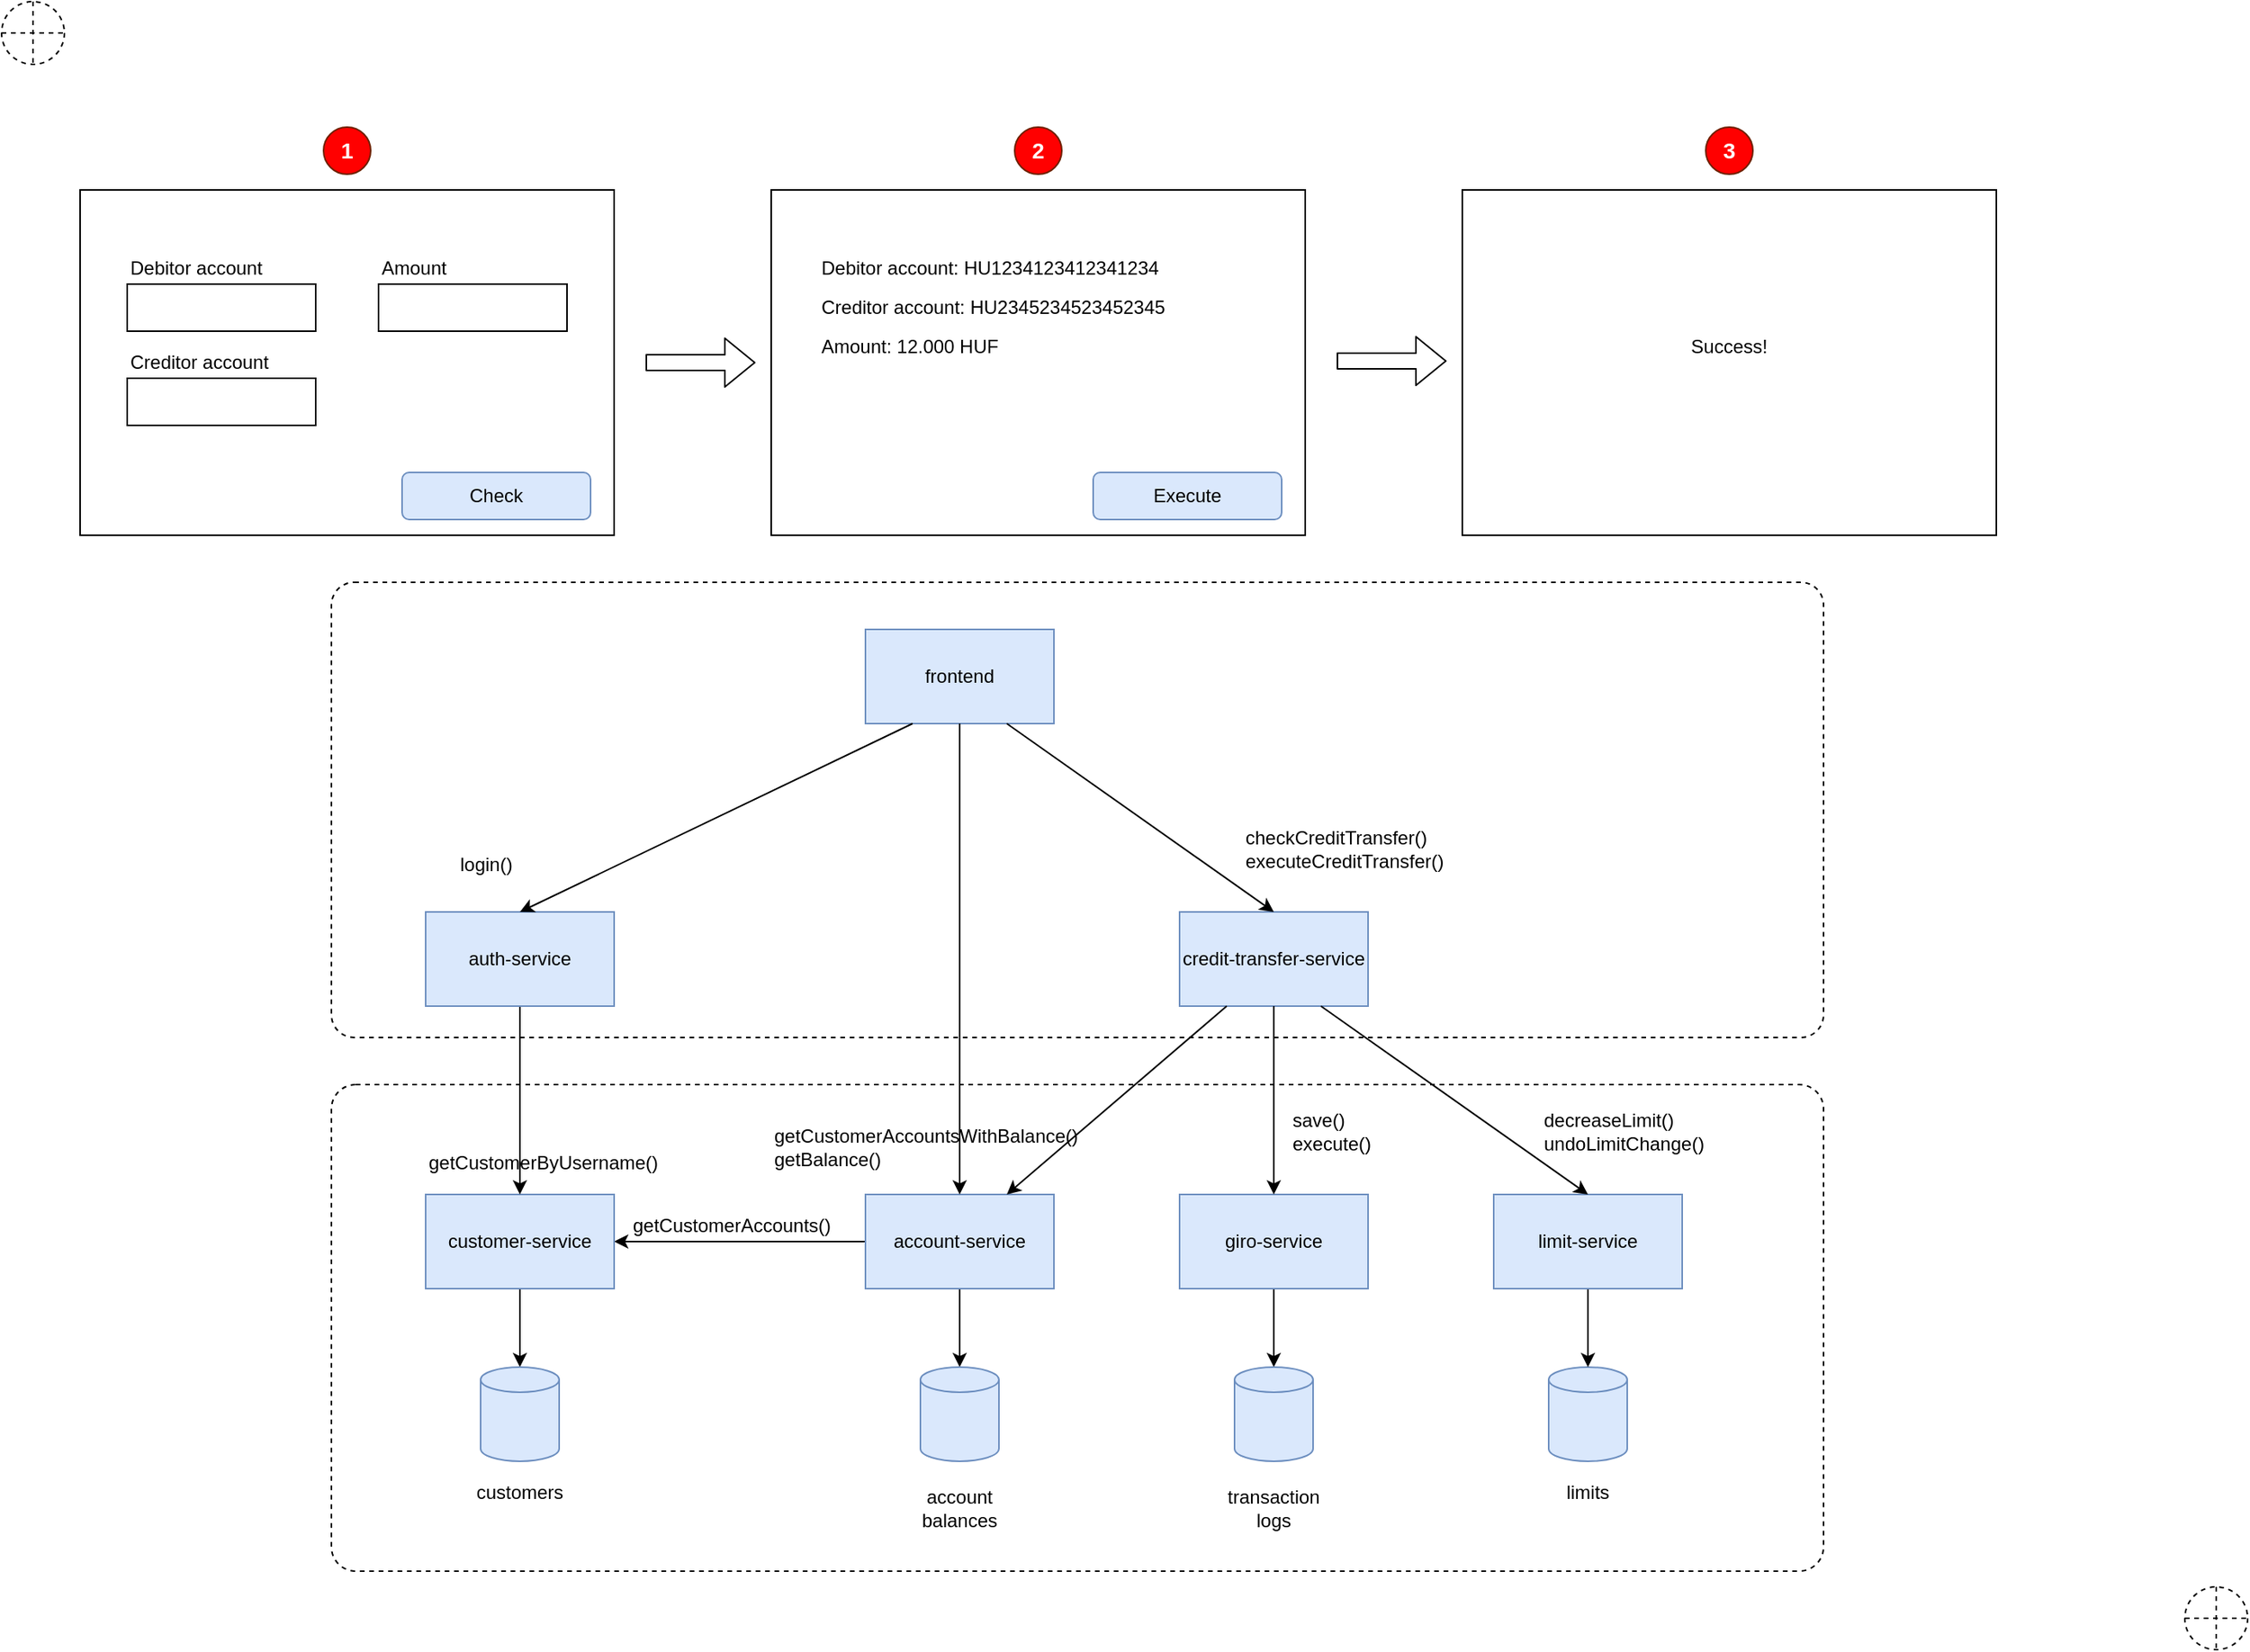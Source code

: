 <mxfile version="14.5.1" type="device"><diagram id="xdd10T6RpdFoeiyPvsSJ" name="Page-1"><mxGraphModel dx="2462" dy="1982" grid="1" gridSize="10" guides="1" tooltips="1" connect="1" arrows="1" fold="1" page="0" pageScale="1" pageWidth="850" pageHeight="1100" math="0" shadow="0"><root><mxCell id="0"/><mxCell id="1" parent="0"/><mxCell id="s3pFRXQZpqrqa6L_NR_B-73" value="" style="rounded=1;whiteSpace=wrap;html=1;fontSize=14;align=center;fillColor=none;arcSize=5;dashed=1;" parent="1" vertex="1"><mxGeometry x="-150" y="-70" width="950" height="290" as="geometry"/></mxCell><mxCell id="s3pFRXQZpqrqa6L_NR_B-72" value="" style="rounded=1;whiteSpace=wrap;html=1;fontSize=14;align=center;fillColor=none;arcSize=5;dashed=1;" parent="1" vertex="1"><mxGeometry x="-150" y="250" width="950" height="310" as="geometry"/></mxCell><mxCell id="s3pFRXQZpqrqa6L_NR_B-4" value="" style="edgeStyle=orthogonalEdgeStyle;rounded=0;orthogonalLoop=1;jettySize=auto;html=1;" parent="1" source="s3pFRXQZpqrqa6L_NR_B-1" target="s3pFRXQZpqrqa6L_NR_B-3" edge="1"><mxGeometry relative="1" as="geometry"/></mxCell><mxCell id="s3pFRXQZpqrqa6L_NR_B-13" value="" style="edgeStyle=orthogonalEdgeStyle;rounded=0;orthogonalLoop=1;jettySize=auto;html=1;" parent="1" source="s3pFRXQZpqrqa6L_NR_B-1" target="s3pFRXQZpqrqa6L_NR_B-7" edge="1"><mxGeometry relative="1" as="geometry"/></mxCell><mxCell id="s3pFRXQZpqrqa6L_NR_B-1" value="account-service" style="rounded=0;whiteSpace=wrap;html=1;fillColor=#dae8fc;strokeColor=#6c8ebf;" parent="1" vertex="1"><mxGeometry x="190" y="320" width="120" height="60" as="geometry"/></mxCell><mxCell id="s3pFRXQZpqrqa6L_NR_B-6" value="" style="edgeStyle=orthogonalEdgeStyle;rounded=0;orthogonalLoop=1;jettySize=auto;html=1;" parent="1" source="s3pFRXQZpqrqa6L_NR_B-2" target="s3pFRXQZpqrqa6L_NR_B-5" edge="1"><mxGeometry relative="1" as="geometry"/></mxCell><mxCell id="s3pFRXQZpqrqa6L_NR_B-2" value="giro-service" style="rounded=0;whiteSpace=wrap;html=1;fillColor=#dae8fc;strokeColor=#6c8ebf;" parent="1" vertex="1"><mxGeometry x="390" y="320" width="120" height="60" as="geometry"/></mxCell><mxCell id="s3pFRXQZpqrqa6L_NR_B-3" value="" style="shape=cylinder3;whiteSpace=wrap;html=1;boundedLbl=1;backgroundOutline=1;size=8;fillColor=#dae8fc;strokeColor=#6c8ebf;" parent="1" vertex="1"><mxGeometry x="225" y="430" width="50" height="60" as="geometry"/></mxCell><mxCell id="s3pFRXQZpqrqa6L_NR_B-5" value="" style="shape=cylinder3;whiteSpace=wrap;html=1;boundedLbl=1;backgroundOutline=1;size=8;fillColor=#dae8fc;strokeColor=#6c8ebf;" parent="1" vertex="1"><mxGeometry x="425" y="430" width="50" height="60" as="geometry"/></mxCell><mxCell id="s3pFRXQZpqrqa6L_NR_B-9" value="" style="edgeStyle=orthogonalEdgeStyle;rounded=0;orthogonalLoop=1;jettySize=auto;html=1;exitX=0.5;exitY=1;exitDx=0;exitDy=0;" parent="1" source="s3pFRXQZpqrqa6L_NR_B-7" edge="1"><mxGeometry relative="1" as="geometry"><mxPoint x="-30" y="430" as="targetPoint"/></mxGeometry></mxCell><mxCell id="s3pFRXQZpqrqa6L_NR_B-7" value="customer-service" style="rounded=0;whiteSpace=wrap;html=1;fillColor=#dae8fc;strokeColor=#6c8ebf;" parent="1" vertex="1"><mxGeometry x="-90" y="320" width="120" height="60" as="geometry"/></mxCell><mxCell id="s3pFRXQZpqrqa6L_NR_B-10" value="credit-transfer-service" style="rounded=0;whiteSpace=wrap;html=1;fillColor=#dae8fc;strokeColor=#6c8ebf;" parent="1" vertex="1"><mxGeometry x="390" y="140" width="120" height="60" as="geometry"/></mxCell><mxCell id="s3pFRXQZpqrqa6L_NR_B-11" value="frontend" style="rounded=0;whiteSpace=wrap;html=1;fillColor=#dae8fc;strokeColor=#6c8ebf;" parent="1" vertex="1"><mxGeometry x="190" y="-40" width="120" height="60" as="geometry"/></mxCell><mxCell id="s3pFRXQZpqrqa6L_NR_B-12" value="" style="endArrow=classic;html=1;exitX=0.5;exitY=1;exitDx=0;exitDy=0;" parent="1" source="s3pFRXQZpqrqa6L_NR_B-11" target="s3pFRXQZpqrqa6L_NR_B-1" edge="1"><mxGeometry width="50" height="50" relative="1" as="geometry"><mxPoint x="120" y="140" as="sourcePoint"/><mxPoint x="170" y="90" as="targetPoint"/></mxGeometry></mxCell><mxCell id="s3pFRXQZpqrqa6L_NR_B-14" value="getCustomerAccountsWithBalance()&lt;br&gt;getBalance()" style="text;html=1;strokeColor=none;fillColor=none;align=left;verticalAlign=middle;whiteSpace=wrap;rounded=0;" parent="1" vertex="1"><mxGeometry x="130" y="270" width="220" height="40" as="geometry"/></mxCell><mxCell id="s3pFRXQZpqrqa6L_NR_B-15" value="account balances" style="text;html=1;strokeColor=none;fillColor=none;align=center;verticalAlign=middle;whiteSpace=wrap;rounded=0;" parent="1" vertex="1"><mxGeometry x="210" y="510" width="80" height="20" as="geometry"/></mxCell><mxCell id="s3pFRXQZpqrqa6L_NR_B-17" value="transaction logs" style="text;html=1;strokeColor=none;fillColor=none;align=center;verticalAlign=middle;whiteSpace=wrap;rounded=0;" parent="1" vertex="1"><mxGeometry x="410" y="510" width="80" height="20" as="geometry"/></mxCell><mxCell id="s3pFRXQZpqrqa6L_NR_B-18" value="getCustomerAccounts()" style="text;html=1;strokeColor=none;fillColor=none;align=left;verticalAlign=middle;whiteSpace=wrap;rounded=0;" parent="1" vertex="1"><mxGeometry x="40" y="330" width="140" height="20" as="geometry"/></mxCell><mxCell id="s3pFRXQZpqrqa6L_NR_B-19" value="" style="endArrow=classic;html=1;exitX=0.75;exitY=1;exitDx=0;exitDy=0;entryX=0.5;entryY=0;entryDx=0;entryDy=0;" parent="1" source="s3pFRXQZpqrqa6L_NR_B-11" target="s3pFRXQZpqrqa6L_NR_B-10" edge="1"><mxGeometry width="50" height="50" relative="1" as="geometry"><mxPoint x="490" y="40" as="sourcePoint"/><mxPoint x="540" y="-10" as="targetPoint"/></mxGeometry></mxCell><mxCell id="s3pFRXQZpqrqa6L_NR_B-20" value="checkCreditTransfer()&lt;br&gt;executeCreditTransfer()" style="text;html=1;strokeColor=none;fillColor=none;align=left;verticalAlign=middle;whiteSpace=wrap;rounded=0;" parent="1" vertex="1"><mxGeometry x="430" y="80" width="160" height="40" as="geometry"/></mxCell><mxCell id="s3pFRXQZpqrqa6L_NR_B-22" value="" style="shape=cylinder3;whiteSpace=wrap;html=1;boundedLbl=1;backgroundOutline=1;size=8;fillColor=#dae8fc;strokeColor=#6c8ebf;" parent="1" vertex="1"><mxGeometry x="625" y="430" width="50" height="60" as="geometry"/></mxCell><mxCell id="s3pFRXQZpqrqa6L_NR_B-23" value="limits" style="text;html=1;strokeColor=none;fillColor=none;align=center;verticalAlign=middle;whiteSpace=wrap;rounded=0;" parent="1" vertex="1"><mxGeometry x="610" y="500" width="80" height="20" as="geometry"/></mxCell><mxCell id="s3pFRXQZpqrqa6L_NR_B-26" value="" style="edgeStyle=orthogonalEdgeStyle;rounded=0;orthogonalLoop=1;jettySize=auto;html=1;" parent="1" source="s3pFRXQZpqrqa6L_NR_B-25" target="s3pFRXQZpqrqa6L_NR_B-22" edge="1"><mxGeometry relative="1" as="geometry"/></mxCell><mxCell id="s3pFRXQZpqrqa6L_NR_B-25" value="limit-service" style="rounded=0;whiteSpace=wrap;html=1;fillColor=#dae8fc;strokeColor=#6c8ebf;" parent="1" vertex="1"><mxGeometry x="590" y="320" width="120" height="60" as="geometry"/></mxCell><mxCell id="s3pFRXQZpqrqa6L_NR_B-27" value="" style="endArrow=classic;html=1;exitX=0.5;exitY=1;exitDx=0;exitDy=0;" parent="1" source="s3pFRXQZpqrqa6L_NR_B-10" target="s3pFRXQZpqrqa6L_NR_B-2" edge="1"><mxGeometry width="50" height="50" relative="1" as="geometry"><mxPoint x="660" y="220" as="sourcePoint"/><mxPoint x="710" y="170" as="targetPoint"/></mxGeometry></mxCell><mxCell id="s3pFRXQZpqrqa6L_NR_B-29" value="" style="endArrow=classic;html=1;exitX=0.25;exitY=1;exitDx=0;exitDy=0;entryX=0.75;entryY=0;entryDx=0;entryDy=0;" parent="1" source="s3pFRXQZpqrqa6L_NR_B-10" target="s3pFRXQZpqrqa6L_NR_B-1" edge="1"><mxGeometry width="50" height="50" relative="1" as="geometry"><mxPoint x="650" y="130" as="sourcePoint"/><mxPoint x="700" y="80" as="targetPoint"/></mxGeometry></mxCell><mxCell id="s3pFRXQZpqrqa6L_NR_B-30" value="save()&lt;br&gt;execute()" style="text;html=1;strokeColor=none;fillColor=none;align=left;verticalAlign=middle;whiteSpace=wrap;rounded=0;" parent="1" vertex="1"><mxGeometry x="460" y="260" width="70" height="40" as="geometry"/></mxCell><mxCell id="s3pFRXQZpqrqa6L_NR_B-33" value="" style="endArrow=classic;html=1;exitX=0.75;exitY=1;exitDx=0;exitDy=0;entryX=0.5;entryY=0;entryDx=0;entryDy=0;" parent="1" source="s3pFRXQZpqrqa6L_NR_B-10" target="s3pFRXQZpqrqa6L_NR_B-25" edge="1"><mxGeometry width="50" height="50" relative="1" as="geometry"><mxPoint x="660" y="250" as="sourcePoint"/><mxPoint x="710" y="200" as="targetPoint"/></mxGeometry></mxCell><mxCell id="s3pFRXQZpqrqa6L_NR_B-34" value="decreaseLimit()&lt;br&gt;undoLimitChange()" style="text;html=1;strokeColor=none;fillColor=none;align=left;verticalAlign=middle;whiteSpace=wrap;rounded=0;" parent="1" vertex="1"><mxGeometry x="620" y="260" width="120" height="40" as="geometry"/></mxCell><mxCell id="s3pFRXQZpqrqa6L_NR_B-37" value="" style="rounded=0;whiteSpace=wrap;html=1;align=left;" parent="1" vertex="1"><mxGeometry x="-310" y="-320" width="340" height="220" as="geometry"/></mxCell><mxCell id="s3pFRXQZpqrqa6L_NR_B-38" value="" style="rounded=0;whiteSpace=wrap;html=1;align=left;" parent="1" vertex="1"><mxGeometry x="-280" y="-260" width="120" height="30" as="geometry"/></mxCell><mxCell id="s3pFRXQZpqrqa6L_NR_B-39" value="Debitor account" style="text;html=1;strokeColor=none;fillColor=none;align=left;verticalAlign=middle;whiteSpace=wrap;rounded=0;" parent="1" vertex="1"><mxGeometry x="-280" y="-280" width="110" height="20" as="geometry"/></mxCell><mxCell id="s3pFRXQZpqrqa6L_NR_B-40" value="" style="rounded=0;whiteSpace=wrap;html=1;align=left;" parent="1" vertex="1"><mxGeometry x="-280" y="-200" width="120" height="30" as="geometry"/></mxCell><mxCell id="s3pFRXQZpqrqa6L_NR_B-41" value="Creditor account" style="text;html=1;strokeColor=none;fillColor=none;align=left;verticalAlign=middle;whiteSpace=wrap;rounded=0;" parent="1" vertex="1"><mxGeometry x="-280" y="-220" width="110" height="20" as="geometry"/></mxCell><mxCell id="s3pFRXQZpqrqa6L_NR_B-42" value="" style="rounded=0;whiteSpace=wrap;html=1;align=left;" parent="1" vertex="1"><mxGeometry x="-120" y="-260" width="120" height="30" as="geometry"/></mxCell><mxCell id="s3pFRXQZpqrqa6L_NR_B-43" value="Amount" style="text;html=1;strokeColor=none;fillColor=none;align=left;verticalAlign=middle;whiteSpace=wrap;rounded=0;" parent="1" vertex="1"><mxGeometry x="-120" y="-280" width="110" height="20" as="geometry"/></mxCell><mxCell id="s3pFRXQZpqrqa6L_NR_B-44" value="Check" style="rounded=1;whiteSpace=wrap;html=1;align=center;fillColor=#dae8fc;strokeColor=#6c8ebf;" parent="1" vertex="1"><mxGeometry x="-105" y="-140" width="120" height="30" as="geometry"/></mxCell><mxCell id="s3pFRXQZpqrqa6L_NR_B-45" value="" style="rounded=0;whiteSpace=wrap;html=1;align=left;" parent="1" vertex="1"><mxGeometry x="130" y="-320" width="340" height="220" as="geometry"/></mxCell><mxCell id="s3pFRXQZpqrqa6L_NR_B-47" value="Debitor account: HU1234123412341234" style="text;html=1;strokeColor=none;fillColor=none;align=left;verticalAlign=middle;whiteSpace=wrap;rounded=0;" parent="1" vertex="1"><mxGeometry x="160" y="-280" width="250" height="20" as="geometry"/></mxCell><mxCell id="s3pFRXQZpqrqa6L_NR_B-49" value="Creditor account: HU2345234523452345" style="text;html=1;strokeColor=none;fillColor=none;align=left;verticalAlign=middle;whiteSpace=wrap;rounded=0;" parent="1" vertex="1"><mxGeometry x="160" y="-255" width="260" height="20" as="geometry"/></mxCell><mxCell id="s3pFRXQZpqrqa6L_NR_B-51" value="Amount: 12.000 HUF" style="text;html=1;strokeColor=none;fillColor=none;align=left;verticalAlign=middle;whiteSpace=wrap;rounded=0;" parent="1" vertex="1"><mxGeometry x="160" y="-230" width="140" height="20" as="geometry"/></mxCell><mxCell id="s3pFRXQZpqrqa6L_NR_B-52" value="Execute" style="rounded=1;whiteSpace=wrap;html=1;align=center;fillColor=#dae8fc;strokeColor=#6c8ebf;" parent="1" vertex="1"><mxGeometry x="335" y="-140" width="120" height="30" as="geometry"/></mxCell><mxCell id="s3pFRXQZpqrqa6L_NR_B-53" value="1" style="ellipse;whiteSpace=wrap;html=1;aspect=fixed;align=center;strokeColor=#6D1F00;fontColor=#ffffff;fillColor=#FF0000;fontStyle=1;fontSize=14;" parent="1" vertex="1"><mxGeometry x="-155" y="-360" width="30" height="30" as="geometry"/></mxCell><mxCell id="s3pFRXQZpqrqa6L_NR_B-54" value="2" style="ellipse;whiteSpace=wrap;html=1;aspect=fixed;align=center;strokeColor=#6D1F00;fontColor=#ffffff;fillColor=#FF0000;fontStyle=1;fontSize=14;" parent="1" vertex="1"><mxGeometry x="285" y="-360" width="30" height="30" as="geometry"/></mxCell><mxCell id="s3pFRXQZpqrqa6L_NR_B-55" value="" style="rounded=0;whiteSpace=wrap;html=1;align=left;" parent="1" vertex="1"><mxGeometry x="570" y="-320" width="340" height="220" as="geometry"/></mxCell><mxCell id="s3pFRXQZpqrqa6L_NR_B-56" value="Success!" style="text;html=1;strokeColor=none;fillColor=none;align=center;verticalAlign=middle;whiteSpace=wrap;rounded=0;" parent="1" vertex="1"><mxGeometry x="615" y="-230" width="250" height="20" as="geometry"/></mxCell><mxCell id="s3pFRXQZpqrqa6L_NR_B-60" value="3" style="ellipse;whiteSpace=wrap;html=1;aspect=fixed;align=center;strokeColor=#6D1F00;fontColor=#ffffff;fillColor=#FF0000;fontStyle=1;fontSize=14;" parent="1" vertex="1"><mxGeometry x="725" y="-360" width="30" height="30" as="geometry"/></mxCell><mxCell id="s3pFRXQZpqrqa6L_NR_B-61" value="" style="shape=flexArrow;endArrow=classic;html=1;fontSize=14;" parent="1" edge="1"><mxGeometry width="50" height="50" relative="1" as="geometry"><mxPoint x="50" y="-210" as="sourcePoint"/><mxPoint x="120" y="-210" as="targetPoint"/></mxGeometry></mxCell><mxCell id="s3pFRXQZpqrqa6L_NR_B-62" value="" style="shape=flexArrow;endArrow=classic;html=1;fontSize=14;" parent="1" edge="1"><mxGeometry width="50" height="50" relative="1" as="geometry"><mxPoint x="490" y="-211" as="sourcePoint"/><mxPoint x="560" y="-211" as="targetPoint"/></mxGeometry></mxCell><mxCell id="s3pFRXQZpqrqa6L_NR_B-71" value="" style="rounded=1;orthogonalLoop=1;jettySize=auto;html=1;fontSize=14;" parent="1" source="s3pFRXQZpqrqa6L_NR_B-64" target="s3pFRXQZpqrqa6L_NR_B-7" edge="1"><mxGeometry relative="1" as="geometry"><mxPoint x="-167.5" y="430" as="targetPoint"/></mxGeometry></mxCell><mxCell id="s3pFRXQZpqrqa6L_NR_B-64" value="auth-service" style="rounded=0;whiteSpace=wrap;html=1;fillColor=#dae8fc;strokeColor=#6c8ebf;" parent="1" vertex="1"><mxGeometry x="-90" y="140" width="120" height="60" as="geometry"/></mxCell><mxCell id="s3pFRXQZpqrqa6L_NR_B-65" value="" style="endArrow=classic;html=1;fontSize=14;exitX=0.25;exitY=1;exitDx=0;exitDy=0;entryX=0.5;entryY=0;entryDx=0;entryDy=0;" parent="1" source="s3pFRXQZpqrqa6L_NR_B-11" target="s3pFRXQZpqrqa6L_NR_B-64" edge="1"><mxGeometry width="50" height="50" relative="1" as="geometry"><mxPoint x="-60" y="60" as="sourcePoint"/><mxPoint x="-10" y="10" as="targetPoint"/></mxGeometry></mxCell><mxCell id="s3pFRXQZpqrqa6L_NR_B-66" value="login()" style="text;html=1;strokeColor=none;fillColor=none;align=left;verticalAlign=middle;whiteSpace=wrap;rounded=0;" parent="1" vertex="1"><mxGeometry x="-70" y="90" width="65" height="40" as="geometry"/></mxCell><mxCell id="s3pFRXQZpqrqa6L_NR_B-70" value="customers" style="text;html=1;strokeColor=none;fillColor=none;align=center;verticalAlign=middle;whiteSpace=wrap;rounded=0;" parent="1" vertex="1"><mxGeometry x="-70" y="500" width="80" height="20" as="geometry"/></mxCell><mxCell id="s3pFRXQZpqrqa6L_NR_B-75" value="" style="shape=orEllipse;perimeter=ellipsePerimeter;whiteSpace=wrap;html=1;backgroundOutline=1;dashed=1;fillColor=none;fontSize=14;align=center;" parent="1" vertex="1"><mxGeometry x="-360" y="-440" width="40" height="40" as="geometry"/></mxCell><mxCell id="s3pFRXQZpqrqa6L_NR_B-76" value="" style="shape=orEllipse;perimeter=ellipsePerimeter;whiteSpace=wrap;html=1;backgroundOutline=1;dashed=1;fillColor=none;fontSize=14;align=center;" parent="1" vertex="1"><mxGeometry x="1030" y="570" width="40" height="40" as="geometry"/></mxCell><mxCell id="uiz0Tm12dUgs9NRHRiYQ-1" value="" style="shape=cylinder3;whiteSpace=wrap;html=1;boundedLbl=1;backgroundOutline=1;size=8;fillColor=#dae8fc;strokeColor=#6c8ebf;" vertex="1" parent="1"><mxGeometry x="-55" y="430" width="50" height="60" as="geometry"/></mxCell><mxCell id="uiz0Tm12dUgs9NRHRiYQ-2" value="getCustomerByUsername()" style="text;html=1;strokeColor=none;fillColor=none;align=left;verticalAlign=middle;whiteSpace=wrap;rounded=0;" vertex="1" parent="1"><mxGeometry x="-90" y="290" width="160" height="20" as="geometry"/></mxCell></root></mxGraphModel></diagram></mxfile>